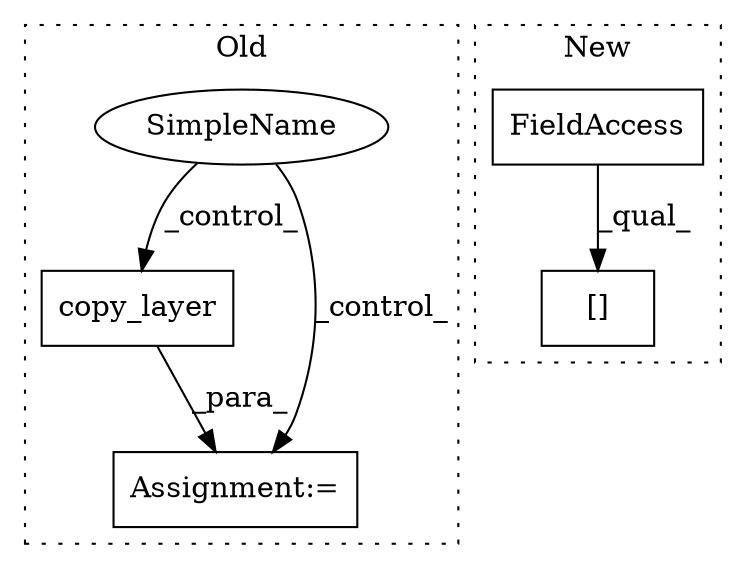 digraph G {
subgraph cluster0 {
1 [label="copy_layer" a="32" s="5237,5259" l="11,1" shape="box"];
4 [label="Assignment:=" a="7" s="5275" l="1" shape="box"];
5 [label="SimpleName" a="42" s="" l="" shape="ellipse"];
label = "Old";
style="dotted";
}
subgraph cluster1 {
2 [label="[]" a="2" s="4660,4674" l="13,1" shape="box"];
3 [label="FieldAccess" a="22" s="4660" l="12" shape="box"];
label = "New";
style="dotted";
}
1 -> 4 [label="_para_"];
3 -> 2 [label="_qual_"];
5 -> 1 [label="_control_"];
5 -> 4 [label="_control_"];
}